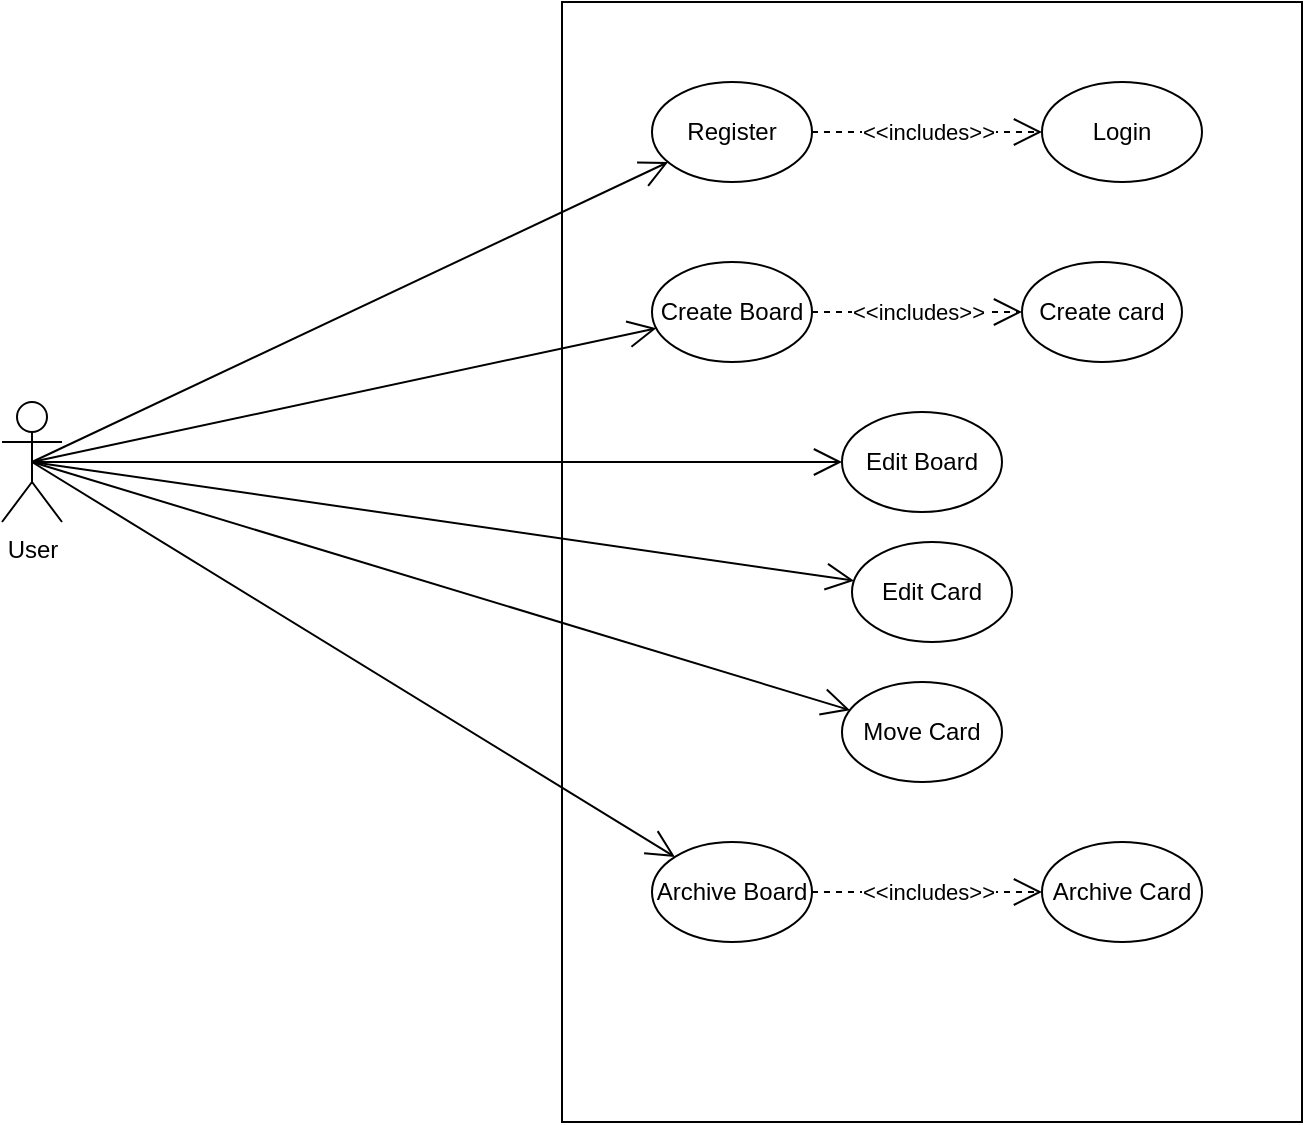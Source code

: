<mxfile version="24.4.4" type="github">
  <diagram name="Page-1" id="uXARxCI96NCgbiLz_kj9">
    <mxGraphModel dx="1434" dy="772" grid="1" gridSize="10" guides="1" tooltips="1" connect="1" arrows="1" fold="1" page="1" pageScale="1" pageWidth="850" pageHeight="1100" math="0" shadow="0">
      <root>
        <mxCell id="0" />
        <mxCell id="1" parent="0" />
        <mxCell id="YuVn72gRIAKdnY07bJOL-1" value="" style="whiteSpace=wrap;html=1;" vertex="1" parent="1">
          <mxGeometry x="380" y="100" width="370" height="560" as="geometry" />
        </mxCell>
        <mxCell id="YuVn72gRIAKdnY07bJOL-2" value="User&lt;div&gt;&lt;br&gt;&lt;/div&gt;" style="shape=umlActor;verticalLabelPosition=bottom;verticalAlign=top;html=1;outlineConnect=0;" vertex="1" parent="1">
          <mxGeometry x="100" y="300" width="30" height="60" as="geometry" />
        </mxCell>
        <mxCell id="YuVn72gRIAKdnY07bJOL-4" value="Register" style="ellipse;whiteSpace=wrap;html=1;" vertex="1" parent="1">
          <mxGeometry x="425" y="140" width="80" height="50" as="geometry" />
        </mxCell>
        <mxCell id="YuVn72gRIAKdnY07bJOL-5" value="Login" style="ellipse;whiteSpace=wrap;html=1;" vertex="1" parent="1">
          <mxGeometry x="620" y="140" width="80" height="50" as="geometry" />
        </mxCell>
        <mxCell id="YuVn72gRIAKdnY07bJOL-6" value="&amp;lt;&amp;lt;includes&amp;gt;&amp;gt;" style="endArrow=open;endSize=12;dashed=1;html=1;rounded=0;" edge="1" parent="1" source="YuVn72gRIAKdnY07bJOL-4" target="YuVn72gRIAKdnY07bJOL-5">
          <mxGeometry width="160" relative="1" as="geometry">
            <mxPoint x="670" y="450" as="sourcePoint" />
            <mxPoint x="510" y="450" as="targetPoint" />
          </mxGeometry>
        </mxCell>
        <mxCell id="YuVn72gRIAKdnY07bJOL-7" value="" style="endArrow=open;endFill=1;endSize=12;html=1;rounded=0;exitX=0.5;exitY=0.5;exitDx=0;exitDy=0;exitPerimeter=0;" edge="1" parent="1" source="YuVn72gRIAKdnY07bJOL-2" target="YuVn72gRIAKdnY07bJOL-4">
          <mxGeometry width="160" relative="1" as="geometry">
            <mxPoint x="140" y="460" as="sourcePoint" />
            <mxPoint x="300" y="460" as="targetPoint" />
          </mxGeometry>
        </mxCell>
        <mxCell id="YuVn72gRIAKdnY07bJOL-8" value="Create Board" style="ellipse;whiteSpace=wrap;html=1;" vertex="1" parent="1">
          <mxGeometry x="425" y="230" width="80" height="50" as="geometry" />
        </mxCell>
        <mxCell id="YuVn72gRIAKdnY07bJOL-9" value="&amp;lt;&amp;lt;includes&amp;gt;&amp;gt;" style="endArrow=open;endSize=12;dashed=1;html=1;rounded=0;" edge="1" parent="1" source="YuVn72gRIAKdnY07bJOL-8" target="YuVn72gRIAKdnY07bJOL-10">
          <mxGeometry width="160" relative="1" as="geometry">
            <mxPoint x="580" y="329.5" as="sourcePoint" />
            <mxPoint x="695" y="329.5" as="targetPoint" />
          </mxGeometry>
        </mxCell>
        <mxCell id="YuVn72gRIAKdnY07bJOL-10" value="Create card" style="ellipse;whiteSpace=wrap;html=1;" vertex="1" parent="1">
          <mxGeometry x="610" y="230" width="80" height="50" as="geometry" />
        </mxCell>
        <mxCell id="YuVn72gRIAKdnY07bJOL-12" value="Edit Board" style="ellipse;whiteSpace=wrap;html=1;" vertex="1" parent="1">
          <mxGeometry x="520" y="305" width="80" height="50" as="geometry" />
        </mxCell>
        <mxCell id="YuVn72gRIAKdnY07bJOL-13" value="Edit Card" style="ellipse;whiteSpace=wrap;html=1;" vertex="1" parent="1">
          <mxGeometry x="525" y="370" width="80" height="50" as="geometry" />
        </mxCell>
        <mxCell id="YuVn72gRIAKdnY07bJOL-14" value="Move Card" style="ellipse;whiteSpace=wrap;html=1;" vertex="1" parent="1">
          <mxGeometry x="520" y="440" width="80" height="50" as="geometry" />
        </mxCell>
        <mxCell id="YuVn72gRIAKdnY07bJOL-15" value="Archive Board" style="ellipse;whiteSpace=wrap;html=1;" vertex="1" parent="1">
          <mxGeometry x="425" y="520" width="80" height="50" as="geometry" />
        </mxCell>
        <mxCell id="YuVn72gRIAKdnY07bJOL-16" value="Archive Card" style="ellipse;whiteSpace=wrap;html=1;" vertex="1" parent="1">
          <mxGeometry x="620" y="520" width="80" height="50" as="geometry" />
        </mxCell>
        <mxCell id="YuVn72gRIAKdnY07bJOL-17" value="&amp;lt;&amp;lt;includes&amp;gt;&amp;gt;" style="endArrow=open;endSize=12;dashed=1;html=1;rounded=0;" edge="1" source="YuVn72gRIAKdnY07bJOL-15" target="YuVn72gRIAKdnY07bJOL-16" parent="1">
          <mxGeometry width="160" relative="1" as="geometry">
            <mxPoint x="575" y="559.5" as="sourcePoint" />
            <mxPoint x="690" y="559.5" as="targetPoint" />
          </mxGeometry>
        </mxCell>
        <mxCell id="YuVn72gRIAKdnY07bJOL-18" value="" style="endArrow=open;endFill=1;endSize=12;html=1;rounded=0;exitX=0.5;exitY=0.5;exitDx=0;exitDy=0;exitPerimeter=0;" edge="1" parent="1" source="YuVn72gRIAKdnY07bJOL-2" target="YuVn72gRIAKdnY07bJOL-8">
          <mxGeometry width="160" relative="1" as="geometry">
            <mxPoint x="125" y="340" as="sourcePoint" />
            <mxPoint x="443" y="190" as="targetPoint" />
          </mxGeometry>
        </mxCell>
        <mxCell id="YuVn72gRIAKdnY07bJOL-19" value="" style="endArrow=open;endFill=1;endSize=12;html=1;rounded=0;exitX=0.5;exitY=0.5;exitDx=0;exitDy=0;exitPerimeter=0;" edge="1" parent="1" source="YuVn72gRIAKdnY07bJOL-2" target="YuVn72gRIAKdnY07bJOL-12">
          <mxGeometry width="160" relative="1" as="geometry">
            <mxPoint x="125" y="340" as="sourcePoint" />
            <mxPoint x="437" y="273" as="targetPoint" />
          </mxGeometry>
        </mxCell>
        <mxCell id="YuVn72gRIAKdnY07bJOL-20" value="" style="endArrow=open;endFill=1;endSize=12;html=1;rounded=0;exitX=0.5;exitY=0.5;exitDx=0;exitDy=0;exitPerimeter=0;" edge="1" parent="1" source="YuVn72gRIAKdnY07bJOL-2" target="YuVn72gRIAKdnY07bJOL-13">
          <mxGeometry width="160" relative="1" as="geometry">
            <mxPoint x="125" y="340" as="sourcePoint" />
            <mxPoint x="530" y="340" as="targetPoint" />
          </mxGeometry>
        </mxCell>
        <mxCell id="YuVn72gRIAKdnY07bJOL-21" value="" style="endArrow=open;endFill=1;endSize=12;html=1;rounded=0;exitX=0.5;exitY=0.5;exitDx=0;exitDy=0;exitPerimeter=0;" edge="1" parent="1" source="YuVn72gRIAKdnY07bJOL-2" target="YuVn72gRIAKdnY07bJOL-14">
          <mxGeometry width="160" relative="1" as="geometry">
            <mxPoint x="125" y="340" as="sourcePoint" />
            <mxPoint x="531" y="408" as="targetPoint" />
          </mxGeometry>
        </mxCell>
        <mxCell id="YuVn72gRIAKdnY07bJOL-22" value="" style="endArrow=open;endFill=1;endSize=12;html=1;rounded=0;exitX=0.5;exitY=0.5;exitDx=0;exitDy=0;exitPerimeter=0;" edge="1" parent="1" source="YuVn72gRIAKdnY07bJOL-2" target="YuVn72gRIAKdnY07bJOL-15">
          <mxGeometry width="160" relative="1" as="geometry">
            <mxPoint x="125" y="340" as="sourcePoint" />
            <mxPoint x="534" y="464" as="targetPoint" />
          </mxGeometry>
        </mxCell>
      </root>
    </mxGraphModel>
  </diagram>
</mxfile>
